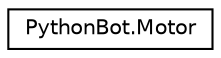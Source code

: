 digraph "Graphical Class Hierarchy"
{
 // LATEX_PDF_SIZE
  edge [fontname="Helvetica",fontsize="10",labelfontname="Helvetica",labelfontsize="10"];
  node [fontname="Helvetica",fontsize="10",shape=record];
  rankdir="LR";
  Node0 [label="PythonBot.Motor",height=0.2,width=0.4,color="black", fillcolor="white", style="filled",URL="$class_python_bot_1_1_motor.html",tooltip=" "];
}
